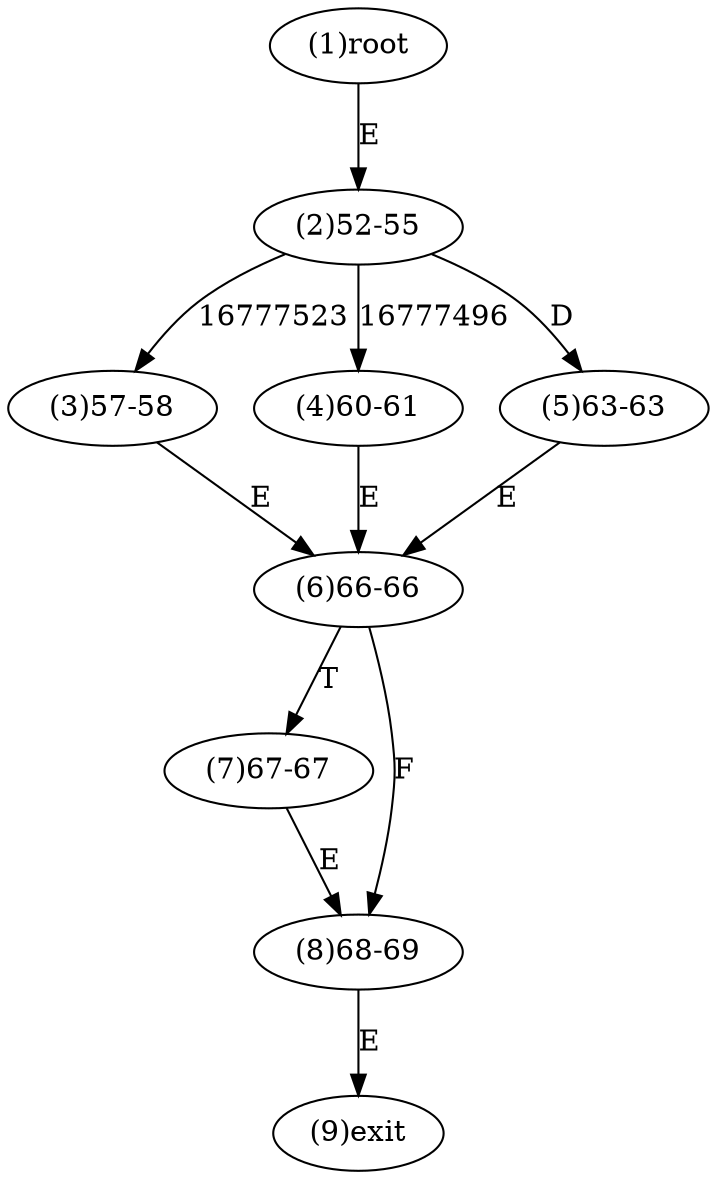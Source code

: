 digraph "" { 
1[ label="(1)root"];
2[ label="(2)52-55"];
3[ label="(3)57-58"];
4[ label="(4)60-61"];
5[ label="(5)63-63"];
6[ label="(6)66-66"];
7[ label="(7)67-67"];
8[ label="(8)68-69"];
9[ label="(9)exit"];
1->2[ label="E"];
2->4[ label="16777496"];
2->3[ label="16777523"];
2->5[ label="D"];
3->6[ label="E"];
4->6[ label="E"];
5->6[ label="E"];
6->8[ label="F"];
6->7[ label="T"];
7->8[ label="E"];
8->9[ label="E"];
}